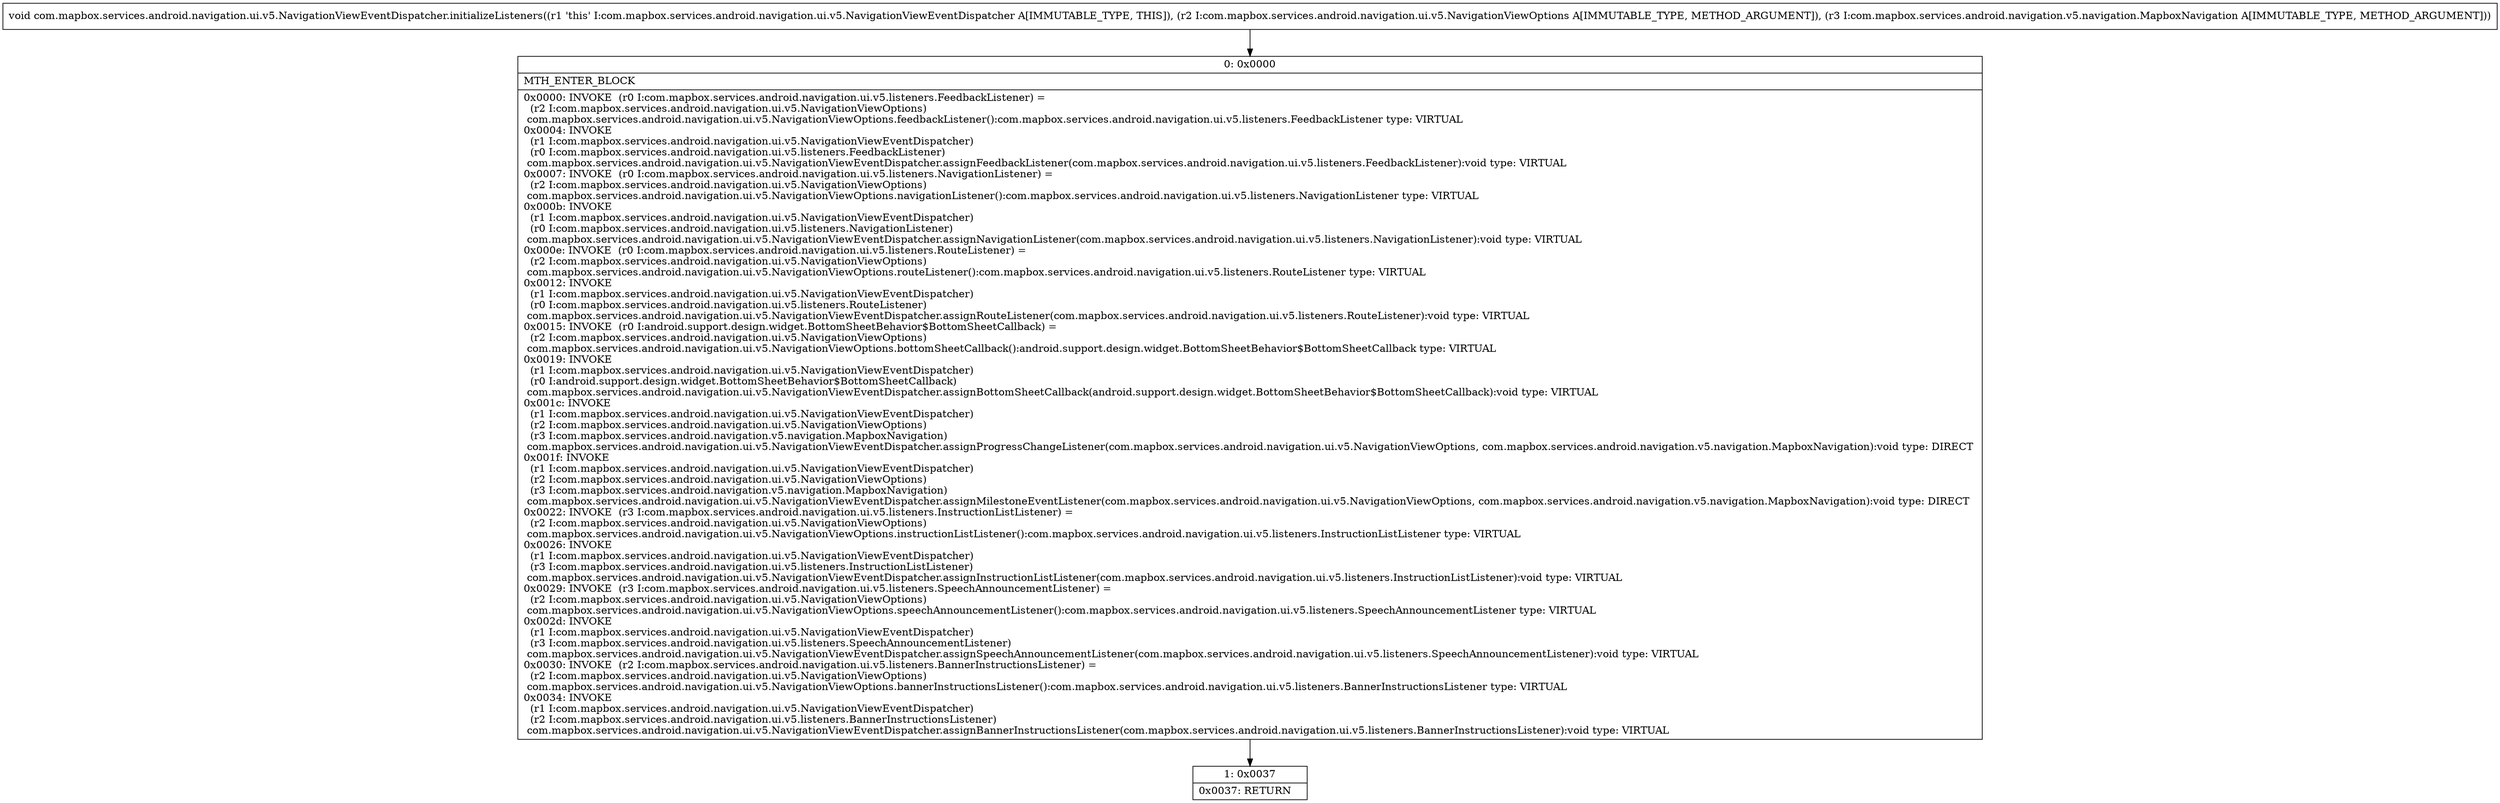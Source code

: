 digraph "CFG forcom.mapbox.services.android.navigation.ui.v5.NavigationViewEventDispatcher.initializeListeners(Lcom\/mapbox\/services\/android\/navigation\/ui\/v5\/NavigationViewOptions;Lcom\/mapbox\/services\/android\/navigation\/v5\/navigation\/MapboxNavigation;)V" {
Node_0 [shape=record,label="{0\:\ 0x0000|MTH_ENTER_BLOCK\l|0x0000: INVOKE  (r0 I:com.mapbox.services.android.navigation.ui.v5.listeners.FeedbackListener) = \l  (r2 I:com.mapbox.services.android.navigation.ui.v5.NavigationViewOptions)\l com.mapbox.services.android.navigation.ui.v5.NavigationViewOptions.feedbackListener():com.mapbox.services.android.navigation.ui.v5.listeners.FeedbackListener type: VIRTUAL \l0x0004: INVOKE  \l  (r1 I:com.mapbox.services.android.navigation.ui.v5.NavigationViewEventDispatcher)\l  (r0 I:com.mapbox.services.android.navigation.ui.v5.listeners.FeedbackListener)\l com.mapbox.services.android.navigation.ui.v5.NavigationViewEventDispatcher.assignFeedbackListener(com.mapbox.services.android.navigation.ui.v5.listeners.FeedbackListener):void type: VIRTUAL \l0x0007: INVOKE  (r0 I:com.mapbox.services.android.navigation.ui.v5.listeners.NavigationListener) = \l  (r2 I:com.mapbox.services.android.navigation.ui.v5.NavigationViewOptions)\l com.mapbox.services.android.navigation.ui.v5.NavigationViewOptions.navigationListener():com.mapbox.services.android.navigation.ui.v5.listeners.NavigationListener type: VIRTUAL \l0x000b: INVOKE  \l  (r1 I:com.mapbox.services.android.navigation.ui.v5.NavigationViewEventDispatcher)\l  (r0 I:com.mapbox.services.android.navigation.ui.v5.listeners.NavigationListener)\l com.mapbox.services.android.navigation.ui.v5.NavigationViewEventDispatcher.assignNavigationListener(com.mapbox.services.android.navigation.ui.v5.listeners.NavigationListener):void type: VIRTUAL \l0x000e: INVOKE  (r0 I:com.mapbox.services.android.navigation.ui.v5.listeners.RouteListener) = \l  (r2 I:com.mapbox.services.android.navigation.ui.v5.NavigationViewOptions)\l com.mapbox.services.android.navigation.ui.v5.NavigationViewOptions.routeListener():com.mapbox.services.android.navigation.ui.v5.listeners.RouteListener type: VIRTUAL \l0x0012: INVOKE  \l  (r1 I:com.mapbox.services.android.navigation.ui.v5.NavigationViewEventDispatcher)\l  (r0 I:com.mapbox.services.android.navigation.ui.v5.listeners.RouteListener)\l com.mapbox.services.android.navigation.ui.v5.NavigationViewEventDispatcher.assignRouteListener(com.mapbox.services.android.navigation.ui.v5.listeners.RouteListener):void type: VIRTUAL \l0x0015: INVOKE  (r0 I:android.support.design.widget.BottomSheetBehavior$BottomSheetCallback) = \l  (r2 I:com.mapbox.services.android.navigation.ui.v5.NavigationViewOptions)\l com.mapbox.services.android.navigation.ui.v5.NavigationViewOptions.bottomSheetCallback():android.support.design.widget.BottomSheetBehavior$BottomSheetCallback type: VIRTUAL \l0x0019: INVOKE  \l  (r1 I:com.mapbox.services.android.navigation.ui.v5.NavigationViewEventDispatcher)\l  (r0 I:android.support.design.widget.BottomSheetBehavior$BottomSheetCallback)\l com.mapbox.services.android.navigation.ui.v5.NavigationViewEventDispatcher.assignBottomSheetCallback(android.support.design.widget.BottomSheetBehavior$BottomSheetCallback):void type: VIRTUAL \l0x001c: INVOKE  \l  (r1 I:com.mapbox.services.android.navigation.ui.v5.NavigationViewEventDispatcher)\l  (r2 I:com.mapbox.services.android.navigation.ui.v5.NavigationViewOptions)\l  (r3 I:com.mapbox.services.android.navigation.v5.navigation.MapboxNavigation)\l com.mapbox.services.android.navigation.ui.v5.NavigationViewEventDispatcher.assignProgressChangeListener(com.mapbox.services.android.navigation.ui.v5.NavigationViewOptions, com.mapbox.services.android.navigation.v5.navigation.MapboxNavigation):void type: DIRECT \l0x001f: INVOKE  \l  (r1 I:com.mapbox.services.android.navigation.ui.v5.NavigationViewEventDispatcher)\l  (r2 I:com.mapbox.services.android.navigation.ui.v5.NavigationViewOptions)\l  (r3 I:com.mapbox.services.android.navigation.v5.navigation.MapboxNavigation)\l com.mapbox.services.android.navigation.ui.v5.NavigationViewEventDispatcher.assignMilestoneEventListener(com.mapbox.services.android.navigation.ui.v5.NavigationViewOptions, com.mapbox.services.android.navigation.v5.navigation.MapboxNavigation):void type: DIRECT \l0x0022: INVOKE  (r3 I:com.mapbox.services.android.navigation.ui.v5.listeners.InstructionListListener) = \l  (r2 I:com.mapbox.services.android.navigation.ui.v5.NavigationViewOptions)\l com.mapbox.services.android.navigation.ui.v5.NavigationViewOptions.instructionListListener():com.mapbox.services.android.navigation.ui.v5.listeners.InstructionListListener type: VIRTUAL \l0x0026: INVOKE  \l  (r1 I:com.mapbox.services.android.navigation.ui.v5.NavigationViewEventDispatcher)\l  (r3 I:com.mapbox.services.android.navigation.ui.v5.listeners.InstructionListListener)\l com.mapbox.services.android.navigation.ui.v5.NavigationViewEventDispatcher.assignInstructionListListener(com.mapbox.services.android.navigation.ui.v5.listeners.InstructionListListener):void type: VIRTUAL \l0x0029: INVOKE  (r3 I:com.mapbox.services.android.navigation.ui.v5.listeners.SpeechAnnouncementListener) = \l  (r2 I:com.mapbox.services.android.navigation.ui.v5.NavigationViewOptions)\l com.mapbox.services.android.navigation.ui.v5.NavigationViewOptions.speechAnnouncementListener():com.mapbox.services.android.navigation.ui.v5.listeners.SpeechAnnouncementListener type: VIRTUAL \l0x002d: INVOKE  \l  (r1 I:com.mapbox.services.android.navigation.ui.v5.NavigationViewEventDispatcher)\l  (r3 I:com.mapbox.services.android.navigation.ui.v5.listeners.SpeechAnnouncementListener)\l com.mapbox.services.android.navigation.ui.v5.NavigationViewEventDispatcher.assignSpeechAnnouncementListener(com.mapbox.services.android.navigation.ui.v5.listeners.SpeechAnnouncementListener):void type: VIRTUAL \l0x0030: INVOKE  (r2 I:com.mapbox.services.android.navigation.ui.v5.listeners.BannerInstructionsListener) = \l  (r2 I:com.mapbox.services.android.navigation.ui.v5.NavigationViewOptions)\l com.mapbox.services.android.navigation.ui.v5.NavigationViewOptions.bannerInstructionsListener():com.mapbox.services.android.navigation.ui.v5.listeners.BannerInstructionsListener type: VIRTUAL \l0x0034: INVOKE  \l  (r1 I:com.mapbox.services.android.navigation.ui.v5.NavigationViewEventDispatcher)\l  (r2 I:com.mapbox.services.android.navigation.ui.v5.listeners.BannerInstructionsListener)\l com.mapbox.services.android.navigation.ui.v5.NavigationViewEventDispatcher.assignBannerInstructionsListener(com.mapbox.services.android.navigation.ui.v5.listeners.BannerInstructionsListener):void type: VIRTUAL \l}"];
Node_1 [shape=record,label="{1\:\ 0x0037|0x0037: RETURN   \l}"];
MethodNode[shape=record,label="{void com.mapbox.services.android.navigation.ui.v5.NavigationViewEventDispatcher.initializeListeners((r1 'this' I:com.mapbox.services.android.navigation.ui.v5.NavigationViewEventDispatcher A[IMMUTABLE_TYPE, THIS]), (r2 I:com.mapbox.services.android.navigation.ui.v5.NavigationViewOptions A[IMMUTABLE_TYPE, METHOD_ARGUMENT]), (r3 I:com.mapbox.services.android.navigation.v5.navigation.MapboxNavigation A[IMMUTABLE_TYPE, METHOD_ARGUMENT])) }"];
MethodNode -> Node_0;
Node_0 -> Node_1;
}

